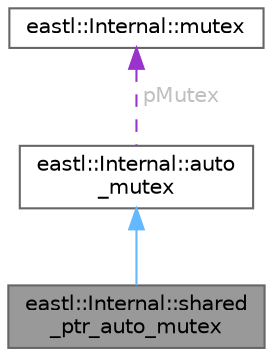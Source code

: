 digraph "eastl::Internal::shared_ptr_auto_mutex"
{
 // LATEX_PDF_SIZE
  bgcolor="transparent";
  edge [fontname=Helvetica,fontsize=10,labelfontname=Helvetica,labelfontsize=10];
  node [fontname=Helvetica,fontsize=10,shape=box,height=0.2,width=0.4];
  Node1 [id="Node000001",label="eastl::Internal::shared\l_ptr_auto_mutex",height=0.2,width=0.4,color="gray40", fillcolor="grey60", style="filled", fontcolor="black",tooltip=" "];
  Node2 -> Node1 [id="edge3_Node000001_Node000002",dir="back",color="steelblue1",style="solid",tooltip=" "];
  Node2 [id="Node000002",label="eastl::Internal::auto\l_mutex",height=0.2,width=0.4,color="gray40", fillcolor="white", style="filled",URL="$classeastl_1_1_internal_1_1auto__mutex.html",tooltip=" "];
  Node3 -> Node2 [id="edge4_Node000002_Node000003",dir="back",color="darkorchid3",style="dashed",tooltip=" ",label=" pMutex",fontcolor="grey" ];
  Node3 [id="Node000003",label="eastl::Internal::mutex",height=0.2,width=0.4,color="gray40", fillcolor="white", style="filled",URL="$classeastl_1_1_internal_1_1mutex.html",tooltip=" "];
}
